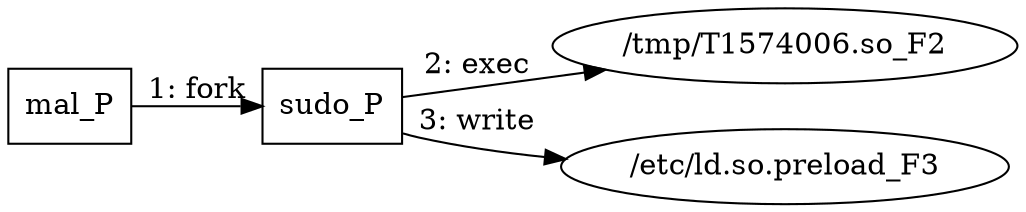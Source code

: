 digraph "T1574.006" {
rankdir="LR"
size="9"
fixedsize="false"
splines="true"
nodesep=0.3
ranksep=0
fontsize=10
overlap="scalexy"
engine= "neato"
	"mal_P" [node_type=Process shape=box]
	"sudo_P" [node_type=Process shape=box]
	"/tmp/T1574006.so_F2" [node_type=File shape=ellipse]
	"/etc/ld.so.preload_F3" [node_type=File shape=ellipse]
	"mal_P" -> "sudo_P" [label="1: fork"]
	"sudo_P" -> "/tmp/T1574006.so_F2" [label="2: exec"]
	"sudo_P" -> "/etc/ld.so.preload_F3" [label="3: write"]
}
